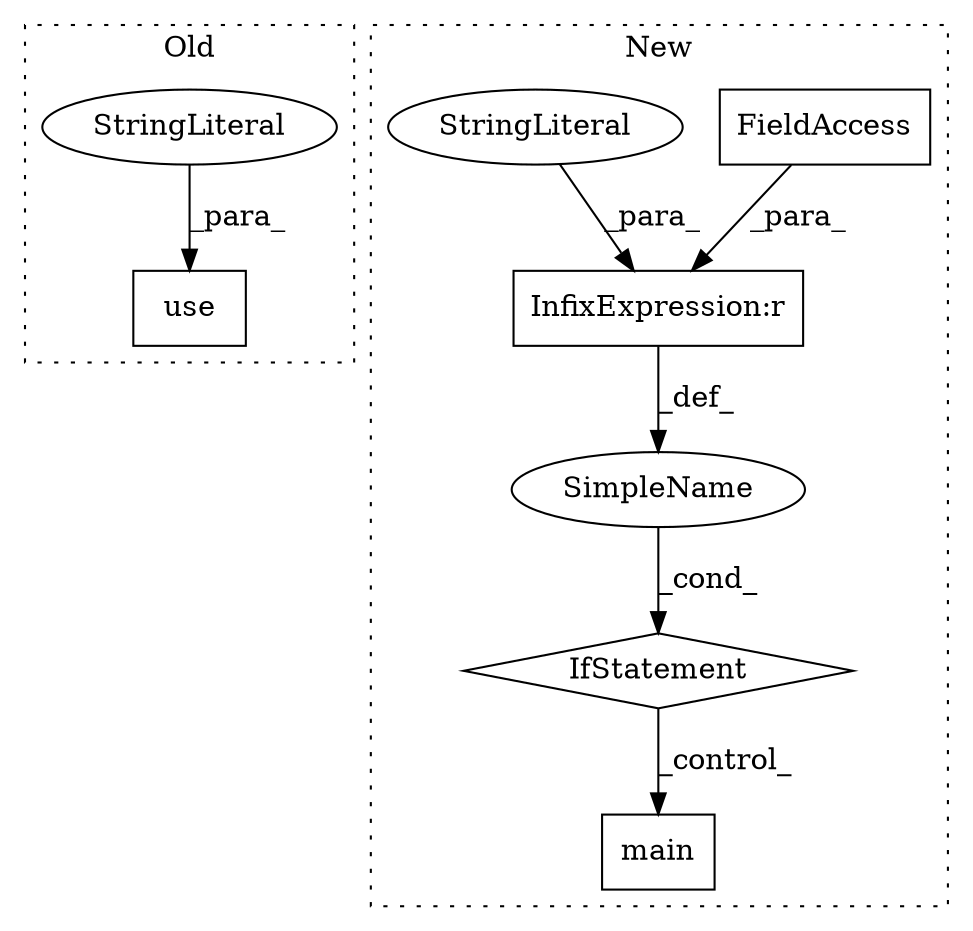 digraph G {
subgraph cluster0 {
1 [label="use" a="32" s="1053,1068" l="4,1" shape="box"];
7 [label="StringLiteral" a="45" s="1057" l="5" shape="ellipse"];
label = "Old";
style="dotted";
}
subgraph cluster1 {
2 [label="main" a="32" s="26825" l="6" shape="box"];
3 [label="InfixExpression:r" a="27" s="26801" l="4" shape="box"];
4 [label="FieldAccess" a="22" s="26793" l="8" shape="box"];
5 [label="SimpleName" a="42" s="" l="" shape="ellipse"];
6 [label="IfStatement" a="25" s="26789,26815" l="4,2" shape="diamond"];
8 [label="StringLiteral" a="45" s="26805" l="10" shape="ellipse"];
label = "New";
style="dotted";
}
3 -> 5 [label="_def_"];
4 -> 3 [label="_para_"];
5 -> 6 [label="_cond_"];
6 -> 2 [label="_control_"];
7 -> 1 [label="_para_"];
8 -> 3 [label="_para_"];
}